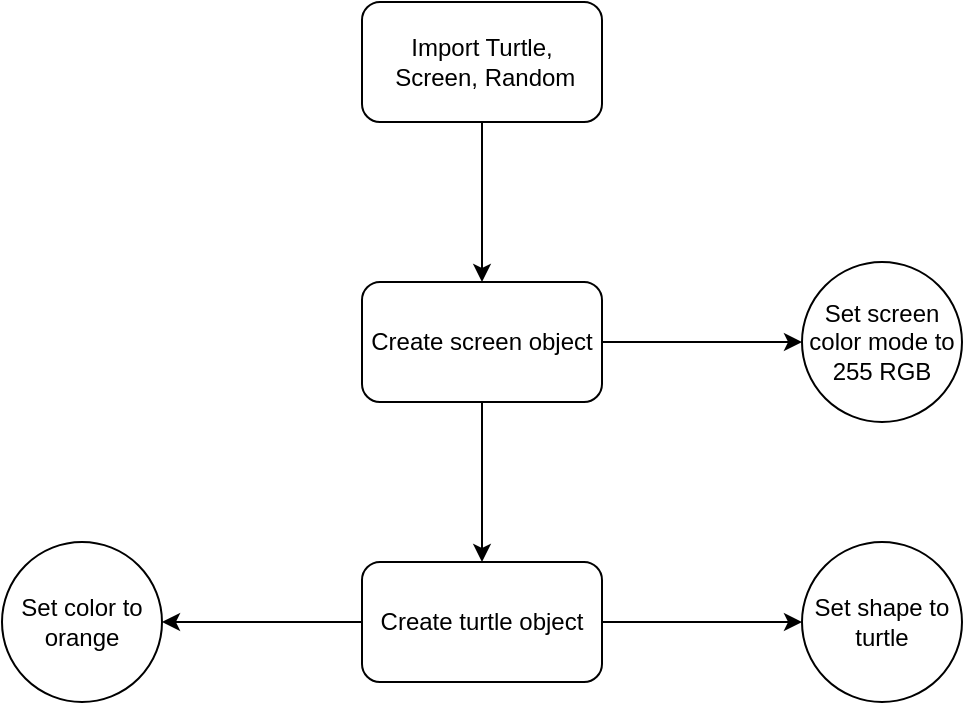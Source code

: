 <mxfile version="24.8.6">
  <diagram name="Page-1" id="h3QMktJUDQHHH6E6HLhU">
    <mxGraphModel dx="1185" dy="632" grid="1" gridSize="10" guides="1" tooltips="1" connect="1" arrows="1" fold="1" page="1" pageScale="1" pageWidth="850" pageHeight="1100" math="0" shadow="0">
      <root>
        <mxCell id="0" />
        <mxCell id="1" parent="0" />
        <mxCell id="xzMERXrAKy0U1Wa6-c2J-3" value="" style="edgeStyle=orthogonalEdgeStyle;rounded=0;orthogonalLoop=1;jettySize=auto;html=1;" edge="1" parent="1" source="xzMERXrAKy0U1Wa6-c2J-1" target="xzMERXrAKy0U1Wa6-c2J-2">
          <mxGeometry relative="1" as="geometry" />
        </mxCell>
        <mxCell id="xzMERXrAKy0U1Wa6-c2J-1" value="&lt;div&gt;Import Turtle,&lt;/div&gt;&lt;div&gt;&amp;nbsp;Screen, Random&lt;br&gt;&lt;/div&gt;" style="rounded=1;whiteSpace=wrap;html=1;" vertex="1" parent="1">
          <mxGeometry x="365" y="40" width="120" height="60" as="geometry" />
        </mxCell>
        <mxCell id="xzMERXrAKy0U1Wa6-c2J-5" value="" style="edgeStyle=orthogonalEdgeStyle;rounded=0;orthogonalLoop=1;jettySize=auto;html=1;" edge="1" parent="1" source="xzMERXrAKy0U1Wa6-c2J-2" target="xzMERXrAKy0U1Wa6-c2J-4">
          <mxGeometry relative="1" as="geometry" />
        </mxCell>
        <mxCell id="xzMERXrAKy0U1Wa6-c2J-7" value="" style="edgeStyle=orthogonalEdgeStyle;rounded=0;orthogonalLoop=1;jettySize=auto;html=1;" edge="1" parent="1" source="xzMERXrAKy0U1Wa6-c2J-2" target="xzMERXrAKy0U1Wa6-c2J-6">
          <mxGeometry relative="1" as="geometry" />
        </mxCell>
        <mxCell id="xzMERXrAKy0U1Wa6-c2J-2" value="Create screen object" style="whiteSpace=wrap;html=1;rounded=1;" vertex="1" parent="1">
          <mxGeometry x="365" y="180" width="120" height="60" as="geometry" />
        </mxCell>
        <mxCell id="xzMERXrAKy0U1Wa6-c2J-4" value="Set screen color mode to 255 RGB" style="ellipse;whiteSpace=wrap;html=1;rounded=1;" vertex="1" parent="1">
          <mxGeometry x="585" y="170" width="80" height="80" as="geometry" />
        </mxCell>
        <mxCell id="xzMERXrAKy0U1Wa6-c2J-9" value="" style="edgeStyle=orthogonalEdgeStyle;rounded=0;orthogonalLoop=1;jettySize=auto;html=1;" edge="1" parent="1" source="xzMERXrAKy0U1Wa6-c2J-6" target="xzMERXrAKy0U1Wa6-c2J-8">
          <mxGeometry relative="1" as="geometry" />
        </mxCell>
        <mxCell id="xzMERXrAKy0U1Wa6-c2J-11" value="" style="edgeStyle=orthogonalEdgeStyle;rounded=0;orthogonalLoop=1;jettySize=auto;html=1;" edge="1" parent="1" source="xzMERXrAKy0U1Wa6-c2J-6" target="xzMERXrAKy0U1Wa6-c2J-10">
          <mxGeometry relative="1" as="geometry" />
        </mxCell>
        <mxCell id="xzMERXrAKy0U1Wa6-c2J-6" value="Create turtle object" style="whiteSpace=wrap;html=1;rounded=1;" vertex="1" parent="1">
          <mxGeometry x="365" y="320" width="120" height="60" as="geometry" />
        </mxCell>
        <mxCell id="xzMERXrAKy0U1Wa6-c2J-8" value="Set shape to turtle" style="ellipse;whiteSpace=wrap;html=1;rounded=1;" vertex="1" parent="1">
          <mxGeometry x="585" y="310" width="80" height="80" as="geometry" />
        </mxCell>
        <mxCell id="xzMERXrAKy0U1Wa6-c2J-10" value="Set color to orange" style="ellipse;whiteSpace=wrap;html=1;rounded=1;" vertex="1" parent="1">
          <mxGeometry x="185" y="310" width="80" height="80" as="geometry" />
        </mxCell>
      </root>
    </mxGraphModel>
  </diagram>
</mxfile>
